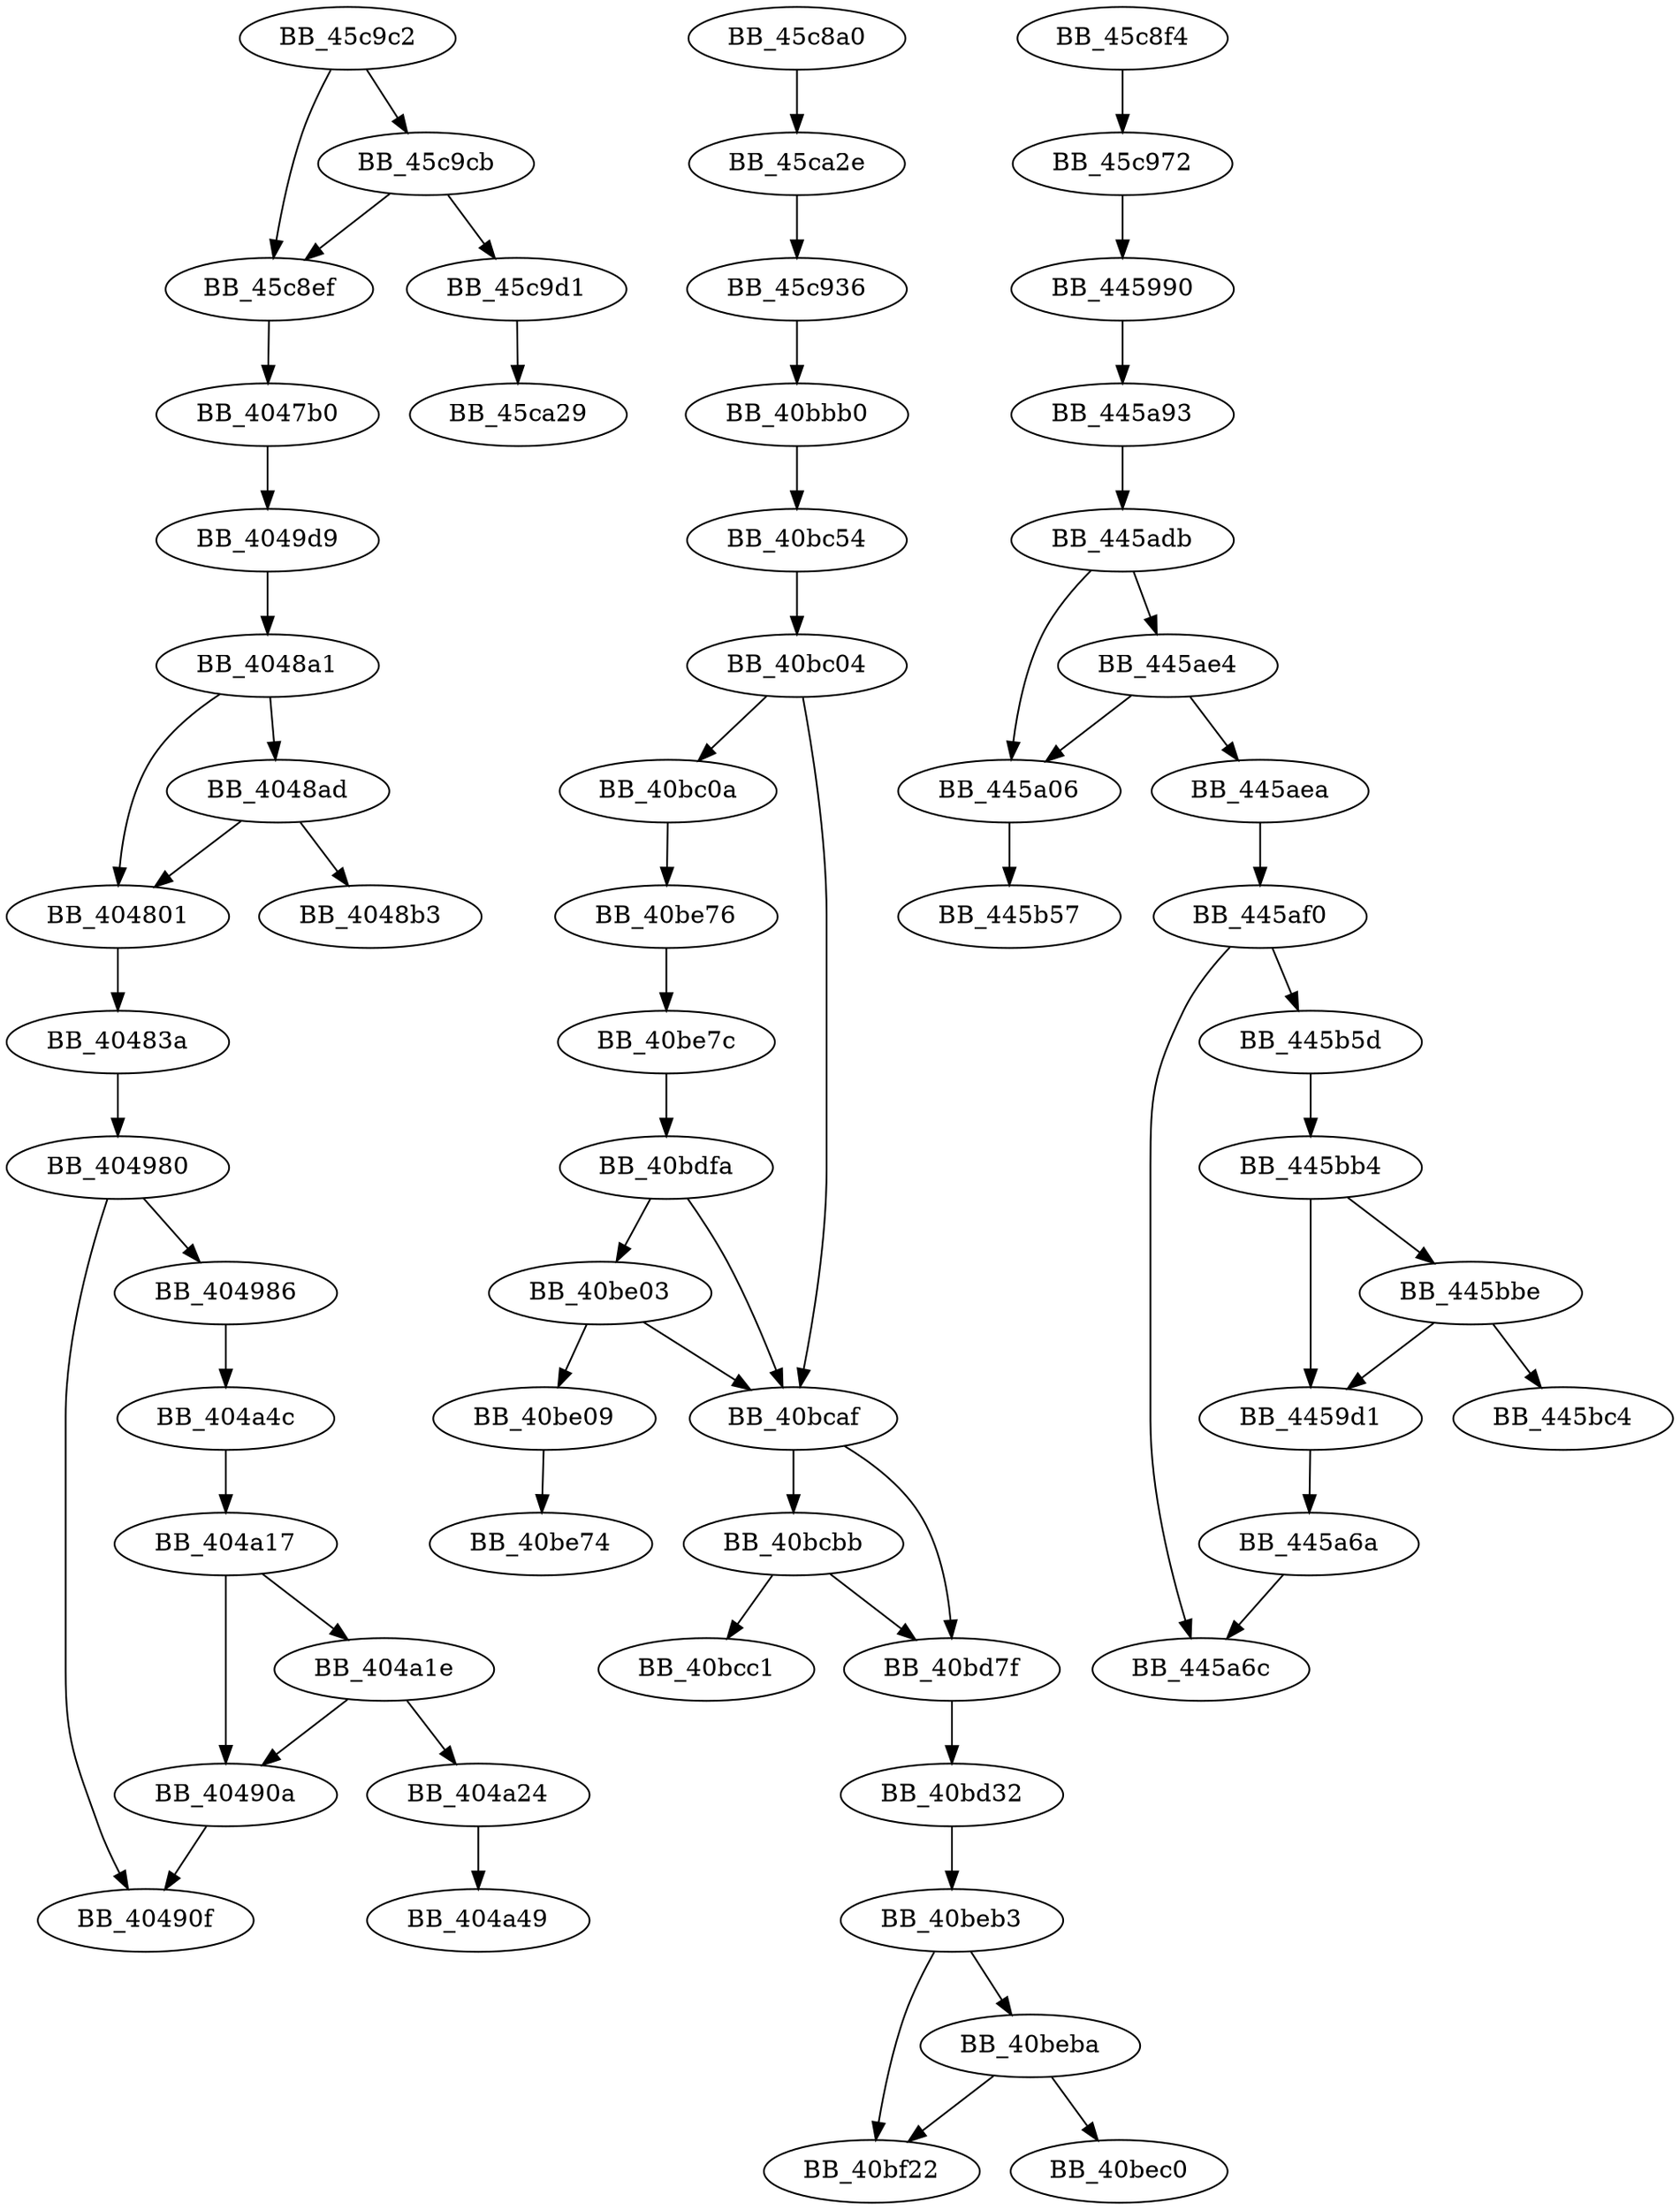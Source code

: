 DiGraph sub_45C8A0{
BB_4047b0->BB_4049d9
BB_404801->BB_40483a
BB_40483a->BB_404980
BB_4048a1->BB_404801
BB_4048a1->BB_4048ad
BB_4048ad->BB_404801
BB_4048ad->BB_4048b3
BB_40490a->BB_40490f
BB_404980->BB_40490f
BB_404980->BB_404986
BB_404986->BB_404a4c
BB_4049d9->BB_4048a1
BB_404a17->BB_40490a
BB_404a17->BB_404a1e
BB_404a1e->BB_40490a
BB_404a1e->BB_404a24
BB_404a24->BB_404a49
BB_404a4c->BB_404a17
BB_40bbb0->BB_40bc54
BB_40bc04->BB_40bc0a
BB_40bc04->BB_40bcaf
BB_40bc0a->BB_40be76
BB_40bc54->BB_40bc04
BB_40bcaf->BB_40bcbb
BB_40bcaf->BB_40bd7f
BB_40bcbb->BB_40bcc1
BB_40bcbb->BB_40bd7f
BB_40bd32->BB_40beb3
BB_40bd7f->BB_40bd32
BB_40bdfa->BB_40bcaf
BB_40bdfa->BB_40be03
BB_40be03->BB_40bcaf
BB_40be03->BB_40be09
BB_40be09->BB_40be74
BB_40be76->BB_40be7c
BB_40be7c->BB_40bdfa
BB_40beb3->BB_40beba
BB_40beb3->BB_40bf22
BB_40beba->BB_40bec0
BB_40beba->BB_40bf22
BB_445990->BB_445a93
BB_4459d1->BB_445a6a
BB_445a06->BB_445b57
BB_445a6a->BB_445a6c
BB_445a93->BB_445adb
BB_445adb->BB_445a06
BB_445adb->BB_445ae4
BB_445ae4->BB_445a06
BB_445ae4->BB_445aea
BB_445aea->BB_445af0
BB_445af0->BB_445a6c
BB_445af0->BB_445b5d
BB_445b5d->BB_445bb4
BB_445bb4->BB_4459d1
BB_445bb4->BB_445bbe
BB_445bbe->BB_4459d1
BB_445bbe->BB_445bc4
BB_45c8a0->BB_45ca2e
BB_45c8ef->BB_4047b0
BB_45c8f4->BB_45c972
BB_45c936->BB_40bbb0
BB_45c972->BB_445990
BB_45c9c2->BB_45c8ef
BB_45c9c2->BB_45c9cb
BB_45c9cb->BB_45c8ef
BB_45c9cb->BB_45c9d1
BB_45c9d1->BB_45ca29
BB_45ca2e->BB_45c936
}
